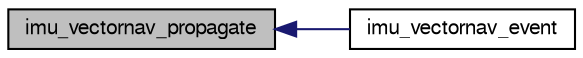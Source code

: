 digraph "imu_vectornav_propagate"
{
  edge [fontname="FreeSans",fontsize="10",labelfontname="FreeSans",labelfontsize="10"];
  node [fontname="FreeSans",fontsize="10",shape=record];
  rankdir="LR";
  Node1 [label="imu_vectornav_propagate",height=0.2,width=0.4,color="black", fillcolor="grey75", style="filled", fontcolor="black"];
  Node1 -> Node2 [dir="back",color="midnightblue",fontsize="10",style="solid",fontname="FreeSans"];
  Node2 [label="imu_vectornav_event",height=0.2,width=0.4,color="black", fillcolor="white", style="filled",URL="$imu__vectornav_8h.html#a0bfcb922f5c1a64dde22695f3642cef2",tooltip="Event function to read and parse data from the serial port. "];
}
